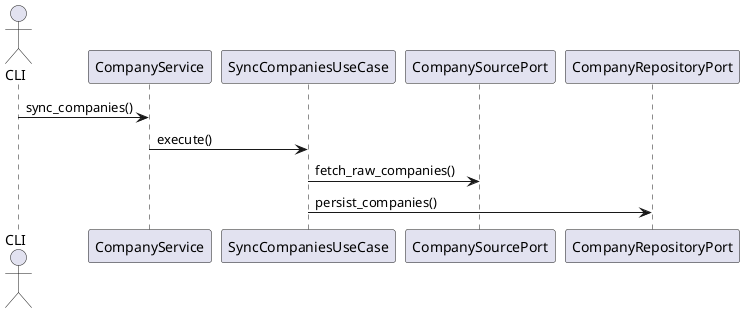 @startuml
actor CLI
participant CompanyService
participant SyncCompaniesUseCase
participant CompanySourcePort
participant CompanyRepositoryPort

CLI -> CompanyService : sync_companies()
CompanyService -> SyncCompaniesUseCase : execute()
SyncCompaniesUseCase -> CompanySourcePort : fetch_raw_companies()
SyncCompaniesUseCase -> CompanyRepositoryPort : persist_companies()
@enduml
